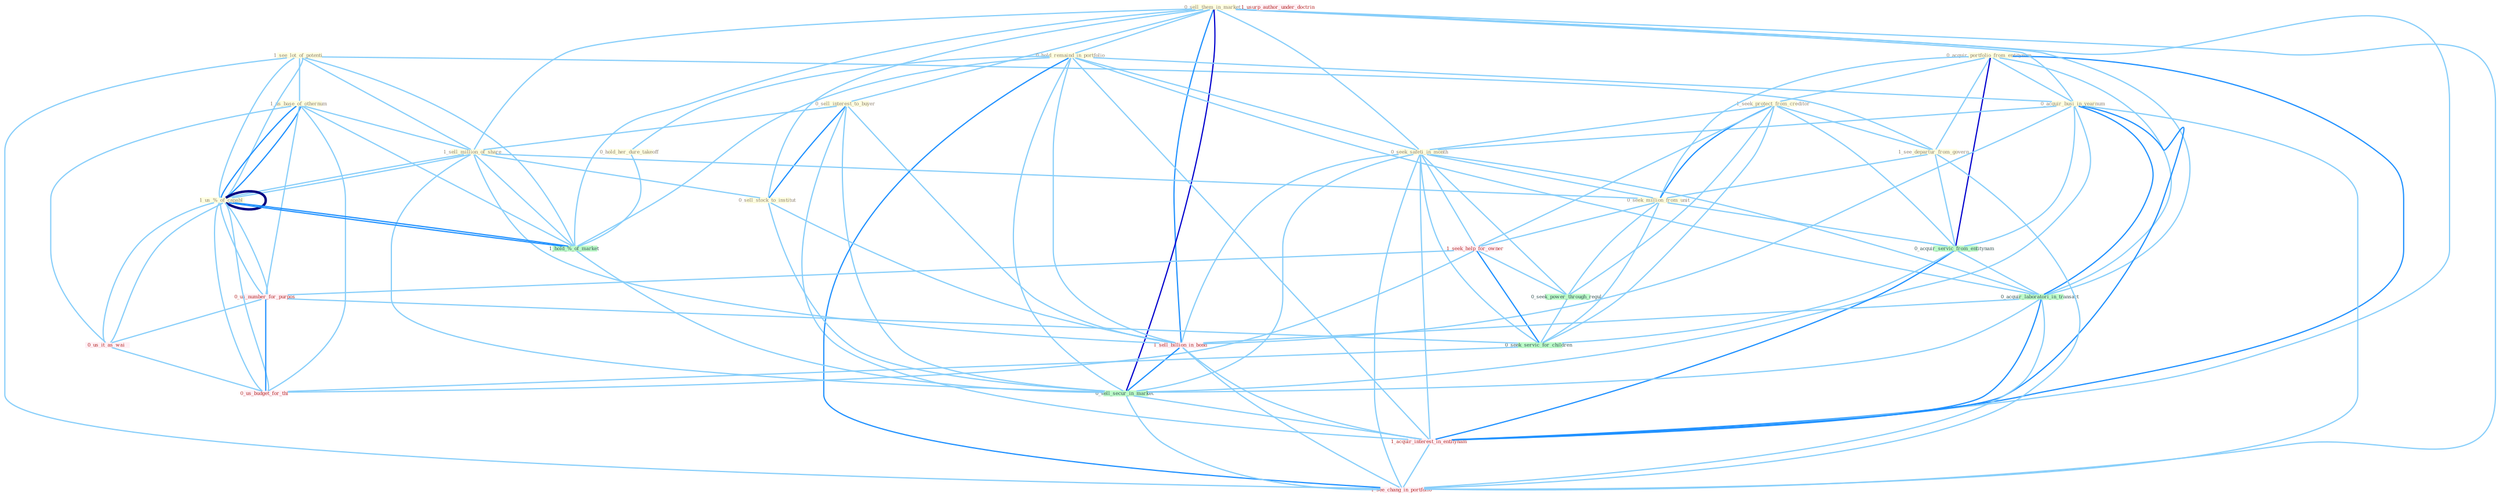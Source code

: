 Graph G{ 
    node
    [shape=polygon,style=filled,width=.5,height=.06,color="#BDFCC9",fixedsize=true,fontsize=4,
    fontcolor="#2f4f4f"];
    {node
    [color="#ffffe0", fontcolor="#8b7d6b"] "1_see_lot_of_potenti " "0_acquir_portfolio_from_entitynam " "0_sell_them_in_market " "0_sell_interest_to_buyer " "0_hold_remaind_in_portfolio " "1_us_base_of_othernum " "0_acquir_busi_in_yearnum " "1_sell_million_of_share " "0_hold_her_dure_takeoff " "1_seek_protect_from_creditor " "1_us_%_of_capabl " "0_sell_stock_to_institut " "1_see_departur_from_govern " "0_seek_safeti_in_month " "0_seek_million_from_unit "}
{node [color="#fff0f5", fontcolor="#b22222"] "1_seek_help_for_owner " "0_us_number_for_purpos " "1_sell_billion_in_bond " "0_us_it_as_wai " "1_usurp_author_under_doctrin " "1_acquir_interest_in_entitynam " "1_see_chang_in_portfolio " "0_us_budget_for_thi "}
edge [color="#B0E2FF"];

	"1_see_lot_of_potenti " -- "1_us_base_of_othernum " [w="1", color="#87cefa" ];
	"1_see_lot_of_potenti " -- "1_sell_million_of_share " [w="1", color="#87cefa" ];
	"1_see_lot_of_potenti " -- "1_us_%_of_capabl " [w="1", color="#87cefa" ];
	"1_see_lot_of_potenti " -- "1_see_departur_from_govern " [w="1", color="#87cefa" ];
	"1_see_lot_of_potenti " -- "1_hold_%_of_market " [w="1", color="#87cefa" ];
	"1_see_lot_of_potenti " -- "1_us_%_of_capabl " [w="1", color="#87cefa" ];
	"1_see_lot_of_potenti " -- "1_see_chang_in_portfolio " [w="1", color="#87cefa" ];
	"0_acquir_portfolio_from_entitynam " -- "0_acquir_busi_in_yearnum " [w="1", color="#87cefa" ];
	"0_acquir_portfolio_from_entitynam " -- "1_seek_protect_from_creditor " [w="1", color="#87cefa" ];
	"0_acquir_portfolio_from_entitynam " -- "1_see_departur_from_govern " [w="1", color="#87cefa" ];
	"0_acquir_portfolio_from_entitynam " -- "0_seek_million_from_unit " [w="1", color="#87cefa" ];
	"0_acquir_portfolio_from_entitynam " -- "0_acquir_servic_from_entitynam " [w="3", color="#0000cd" , len=0.6];
	"0_acquir_portfolio_from_entitynam " -- "0_acquir_laboratori_in_transact " [w="1", color="#87cefa" ];
	"0_acquir_portfolio_from_entitynam " -- "1_acquir_interest_in_entitynam " [w="2", color="#1e90ff" , len=0.8];
	"0_sell_them_in_market " -- "0_sell_interest_to_buyer " [w="1", color="#87cefa" ];
	"0_sell_them_in_market " -- "0_hold_remaind_in_portfolio " [w="1", color="#87cefa" ];
	"0_sell_them_in_market " -- "0_acquir_busi_in_yearnum " [w="1", color="#87cefa" ];
	"0_sell_them_in_market " -- "1_sell_million_of_share " [w="1", color="#87cefa" ];
	"0_sell_them_in_market " -- "0_sell_stock_to_institut " [w="1", color="#87cefa" ];
	"0_sell_them_in_market " -- "0_seek_safeti_in_month " [w="1", color="#87cefa" ];
	"0_sell_them_in_market " -- "1_hold_%_of_market " [w="1", color="#87cefa" ];
	"0_sell_them_in_market " -- "0_acquir_laboratori_in_transact " [w="1", color="#87cefa" ];
	"0_sell_them_in_market " -- "1_sell_billion_in_bond " [w="2", color="#1e90ff" , len=0.8];
	"0_sell_them_in_market " -- "0_sell_secur_in_market " [w="3", color="#0000cd" , len=0.6];
	"0_sell_them_in_market " -- "1_acquir_interest_in_entitynam " [w="1", color="#87cefa" ];
	"0_sell_them_in_market " -- "1_see_chang_in_portfolio " [w="1", color="#87cefa" ];
	"0_sell_interest_to_buyer " -- "1_sell_million_of_share " [w="1", color="#87cefa" ];
	"0_sell_interest_to_buyer " -- "0_sell_stock_to_institut " [w="2", color="#1e90ff" , len=0.8];
	"0_sell_interest_to_buyer " -- "1_sell_billion_in_bond " [w="1", color="#87cefa" ];
	"0_sell_interest_to_buyer " -- "0_sell_secur_in_market " [w="1", color="#87cefa" ];
	"0_sell_interest_to_buyer " -- "1_acquir_interest_in_entitynam " [w="1", color="#87cefa" ];
	"0_hold_remaind_in_portfolio " -- "0_acquir_busi_in_yearnum " [w="1", color="#87cefa" ];
	"0_hold_remaind_in_portfolio " -- "0_hold_her_dure_takeoff " [w="1", color="#87cefa" ];
	"0_hold_remaind_in_portfolio " -- "0_seek_safeti_in_month " [w="1", color="#87cefa" ];
	"0_hold_remaind_in_portfolio " -- "1_hold_%_of_market " [w="1", color="#87cefa" ];
	"0_hold_remaind_in_portfolio " -- "0_acquir_laboratori_in_transact " [w="1", color="#87cefa" ];
	"0_hold_remaind_in_portfolio " -- "1_sell_billion_in_bond " [w="1", color="#87cefa" ];
	"0_hold_remaind_in_portfolio " -- "0_sell_secur_in_market " [w="1", color="#87cefa" ];
	"0_hold_remaind_in_portfolio " -- "1_acquir_interest_in_entitynam " [w="1", color="#87cefa" ];
	"0_hold_remaind_in_portfolio " -- "1_see_chang_in_portfolio " [w="2", color="#1e90ff" , len=0.8];
	"1_us_base_of_othernum " -- "1_sell_million_of_share " [w="1", color="#87cefa" ];
	"1_us_base_of_othernum " -- "1_us_%_of_capabl " [w="2", color="#1e90ff" , len=0.8];
	"1_us_base_of_othernum " -- "1_hold_%_of_market " [w="1", color="#87cefa" ];
	"1_us_base_of_othernum " -- "0_us_number_for_purpos " [w="1", color="#87cefa" ];
	"1_us_base_of_othernum " -- "0_us_it_as_wai " [w="1", color="#87cefa" ];
	"1_us_base_of_othernum " -- "1_us_%_of_capabl " [w="2", color="#1e90ff" , len=0.8];
	"1_us_base_of_othernum " -- "0_us_budget_for_thi " [w="1", color="#87cefa" ];
	"0_acquir_busi_in_yearnum " -- "0_seek_safeti_in_month " [w="1", color="#87cefa" ];
	"0_acquir_busi_in_yearnum " -- "0_acquir_servic_from_entitynam " [w="1", color="#87cefa" ];
	"0_acquir_busi_in_yearnum " -- "0_acquir_laboratori_in_transact " [w="2", color="#1e90ff" , len=0.8];
	"0_acquir_busi_in_yearnum " -- "1_sell_billion_in_bond " [w="1", color="#87cefa" ];
	"0_acquir_busi_in_yearnum " -- "0_sell_secur_in_market " [w="1", color="#87cefa" ];
	"0_acquir_busi_in_yearnum " -- "1_acquir_interest_in_entitynam " [w="2", color="#1e90ff" , len=0.8];
	"0_acquir_busi_in_yearnum " -- "1_see_chang_in_portfolio " [w="1", color="#87cefa" ];
	"1_sell_million_of_share " -- "1_us_%_of_capabl " [w="1", color="#87cefa" ];
	"1_sell_million_of_share " -- "0_sell_stock_to_institut " [w="1", color="#87cefa" ];
	"1_sell_million_of_share " -- "0_seek_million_from_unit " [w="1", color="#87cefa" ];
	"1_sell_million_of_share " -- "1_hold_%_of_market " [w="1", color="#87cefa" ];
	"1_sell_million_of_share " -- "1_sell_billion_in_bond " [w="1", color="#87cefa" ];
	"1_sell_million_of_share " -- "1_us_%_of_capabl " [w="1", color="#87cefa" ];
	"1_sell_million_of_share " -- "0_sell_secur_in_market " [w="1", color="#87cefa" ];
	"0_hold_her_dure_takeoff " -- "1_hold_%_of_market " [w="1", color="#87cefa" ];
	"1_seek_protect_from_creditor " -- "1_see_departur_from_govern " [w="1", color="#87cefa" ];
	"1_seek_protect_from_creditor " -- "0_seek_safeti_in_month " [w="1", color="#87cefa" ];
	"1_seek_protect_from_creditor " -- "0_seek_million_from_unit " [w="2", color="#1e90ff" , len=0.8];
	"1_seek_protect_from_creditor " -- "1_seek_help_for_owner " [w="1", color="#87cefa" ];
	"1_seek_protect_from_creditor " -- "0_acquir_servic_from_entitynam " [w="1", color="#87cefa" ];
	"1_seek_protect_from_creditor " -- "0_seek_power_through_regul " [w="1", color="#87cefa" ];
	"1_seek_protect_from_creditor " -- "0_seek_servic_for_children " [w="1", color="#87cefa" ];
	"1_us_%_of_capabl " -- "1_hold_%_of_market " [w="2", color="#1e90ff" , len=0.8];
	"1_us_%_of_capabl " -- "0_us_number_for_purpos " [w="1", color="#87cefa" ];
	"1_us_%_of_capabl " -- "0_us_it_as_wai " [w="1", color="#87cefa" ];
	"1_us_%_of_capabl " -- "1_us_%_of_capabl " [w="4", style=bold, color="#000080", len=0.4];
	"1_us_%_of_capabl " -- "0_us_budget_for_thi " [w="1", color="#87cefa" ];
	"0_sell_stock_to_institut " -- "1_sell_billion_in_bond " [w="1", color="#87cefa" ];
	"0_sell_stock_to_institut " -- "0_sell_secur_in_market " [w="1", color="#87cefa" ];
	"1_see_departur_from_govern " -- "0_seek_million_from_unit " [w="1", color="#87cefa" ];
	"1_see_departur_from_govern " -- "0_acquir_servic_from_entitynam " [w="1", color="#87cefa" ];
	"1_see_departur_from_govern " -- "1_see_chang_in_portfolio " [w="1", color="#87cefa" ];
	"0_seek_safeti_in_month " -- "0_seek_million_from_unit " [w="1", color="#87cefa" ];
	"0_seek_safeti_in_month " -- "1_seek_help_for_owner " [w="1", color="#87cefa" ];
	"0_seek_safeti_in_month " -- "0_seek_power_through_regul " [w="1", color="#87cefa" ];
	"0_seek_safeti_in_month " -- "0_acquir_laboratori_in_transact " [w="1", color="#87cefa" ];
	"0_seek_safeti_in_month " -- "1_sell_billion_in_bond " [w="1", color="#87cefa" ];
	"0_seek_safeti_in_month " -- "0_sell_secur_in_market " [w="1", color="#87cefa" ];
	"0_seek_safeti_in_month " -- "1_acquir_interest_in_entitynam " [w="1", color="#87cefa" ];
	"0_seek_safeti_in_month " -- "0_seek_servic_for_children " [w="1", color="#87cefa" ];
	"0_seek_safeti_in_month " -- "1_see_chang_in_portfolio " [w="1", color="#87cefa" ];
	"0_seek_million_from_unit " -- "1_seek_help_for_owner " [w="1", color="#87cefa" ];
	"0_seek_million_from_unit " -- "0_acquir_servic_from_entitynam " [w="1", color="#87cefa" ];
	"0_seek_million_from_unit " -- "0_seek_power_through_regul " [w="1", color="#87cefa" ];
	"0_seek_million_from_unit " -- "0_seek_servic_for_children " [w="1", color="#87cefa" ];
	"1_seek_help_for_owner " -- "0_seek_power_through_regul " [w="1", color="#87cefa" ];
	"1_seek_help_for_owner " -- "0_us_number_for_purpos " [w="1", color="#87cefa" ];
	"1_seek_help_for_owner " -- "0_seek_servic_for_children " [w="2", color="#1e90ff" , len=0.8];
	"1_seek_help_for_owner " -- "0_us_budget_for_thi " [w="1", color="#87cefa" ];
	"0_acquir_servic_from_entitynam " -- "0_acquir_laboratori_in_transact " [w="1", color="#87cefa" ];
	"0_acquir_servic_from_entitynam " -- "1_acquir_interest_in_entitynam " [w="2", color="#1e90ff" , len=0.8];
	"0_acquir_servic_from_entitynam " -- "0_seek_servic_for_children " [w="1", color="#87cefa" ];
	"1_hold_%_of_market " -- "1_us_%_of_capabl " [w="2", color="#1e90ff" , len=0.8];
	"1_hold_%_of_market " -- "0_sell_secur_in_market " [w="1", color="#87cefa" ];
	"0_seek_power_through_regul " -- "0_seek_servic_for_children " [w="1", color="#87cefa" ];
	"0_us_number_for_purpos " -- "0_us_it_as_wai " [w="1", color="#87cefa" ];
	"0_us_number_for_purpos " -- "1_us_%_of_capabl " [w="1", color="#87cefa" ];
	"0_us_number_for_purpos " -- "0_seek_servic_for_children " [w="1", color="#87cefa" ];
	"0_us_number_for_purpos " -- "0_us_budget_for_thi " [w="2", color="#1e90ff" , len=0.8];
	"0_acquir_laboratori_in_transact " -- "1_sell_billion_in_bond " [w="1", color="#87cefa" ];
	"0_acquir_laboratori_in_transact " -- "0_sell_secur_in_market " [w="1", color="#87cefa" ];
	"0_acquir_laboratori_in_transact " -- "1_acquir_interest_in_entitynam " [w="2", color="#1e90ff" , len=0.8];
	"0_acquir_laboratori_in_transact " -- "1_see_chang_in_portfolio " [w="1", color="#87cefa" ];
	"1_sell_billion_in_bond " -- "0_sell_secur_in_market " [w="2", color="#1e90ff" , len=0.8];
	"1_sell_billion_in_bond " -- "1_acquir_interest_in_entitynam " [w="1", color="#87cefa" ];
	"1_sell_billion_in_bond " -- "1_see_chang_in_portfolio " [w="1", color="#87cefa" ];
	"0_us_it_as_wai " -- "1_us_%_of_capabl " [w="1", color="#87cefa" ];
	"0_us_it_as_wai " -- "0_us_budget_for_thi " [w="1", color="#87cefa" ];
	"1_us_%_of_capabl " -- "0_us_budget_for_thi " [w="1", color="#87cefa" ];
	"0_sell_secur_in_market " -- "1_acquir_interest_in_entitynam " [w="1", color="#87cefa" ];
	"0_sell_secur_in_market " -- "1_see_chang_in_portfolio " [w="1", color="#87cefa" ];
	"1_acquir_interest_in_entitynam " -- "1_see_chang_in_portfolio " [w="1", color="#87cefa" ];
	"0_seek_servic_for_children " -- "0_us_budget_for_thi " [w="1", color="#87cefa" ];
}